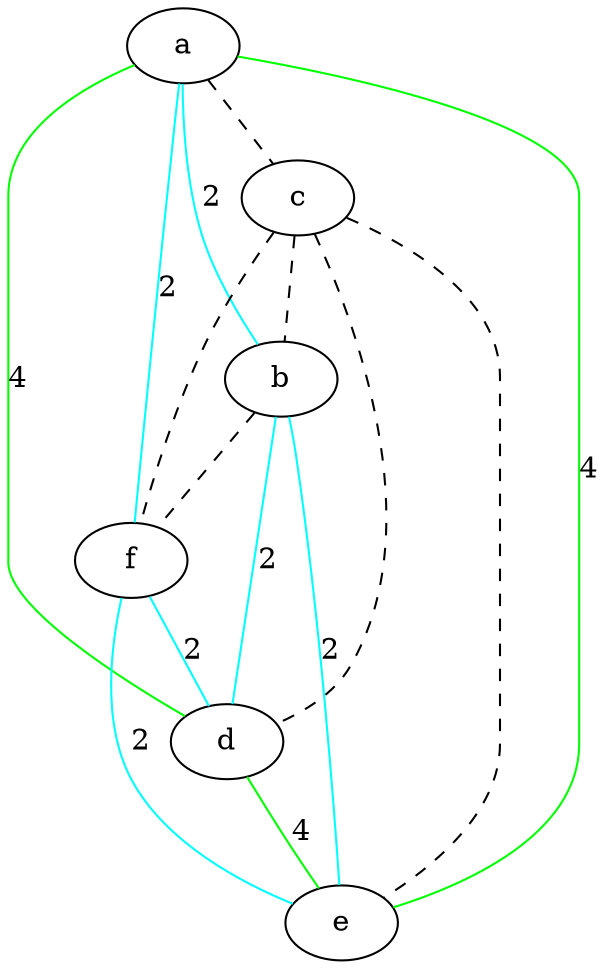 strict graph "" {
a;
c;
b;
f;
d;
e;
a -- c  [color=black, style=dashed];
a -- b  [color=cyan, label=2, style=solid];
a -- f  [color=cyan, label=2, style=solid];
a -- d  [color=green, label=4, style=solid];
a -- e  [color=green, label=4, style=solid];
c -- b  [color=black, style=dashed];
c -- f  [color=black, style=dashed];
c -- d  [color=black, style=dashed];
c -- e  [color=black, style=dashed];
b -- f  [color=black, style=dashed];
b -- d  [color=cyan, label=2, style=solid];
b -- e  [color=cyan, label=2, style=solid];
f -- d  [color=cyan, label=2, style=solid];
f -- e  [color=cyan, label=2, style=solid];
d -- e  [color=green, label=4, style=solid];
}
